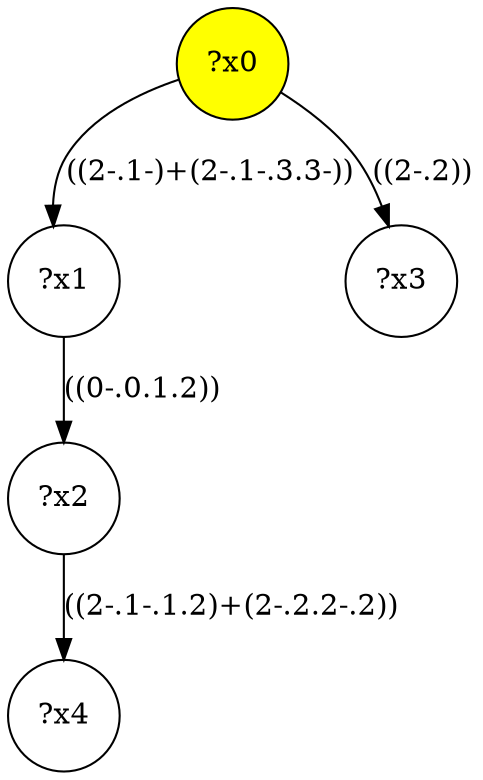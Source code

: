 digraph g {
	x0 [fillcolor="yellow", style="filled," shape=circle, label="?x0"];
	x1 [shape=circle, label="?x1"];
	x0 -> x1 [label="((2-.1-)+(2-.1-.3.3-))"];
	x2 [shape=circle, label="?x2"];
	x1 -> x2 [label="((0-.0.1.2))"];
	x3 [shape=circle, label="?x3"];
	x0 -> x3 [label="((2-.2))"];
	x4 [shape=circle, label="?x4"];
	x2 -> x4 [label="((2-.1-.1.2)+(2-.2.2-.2))"];
}
